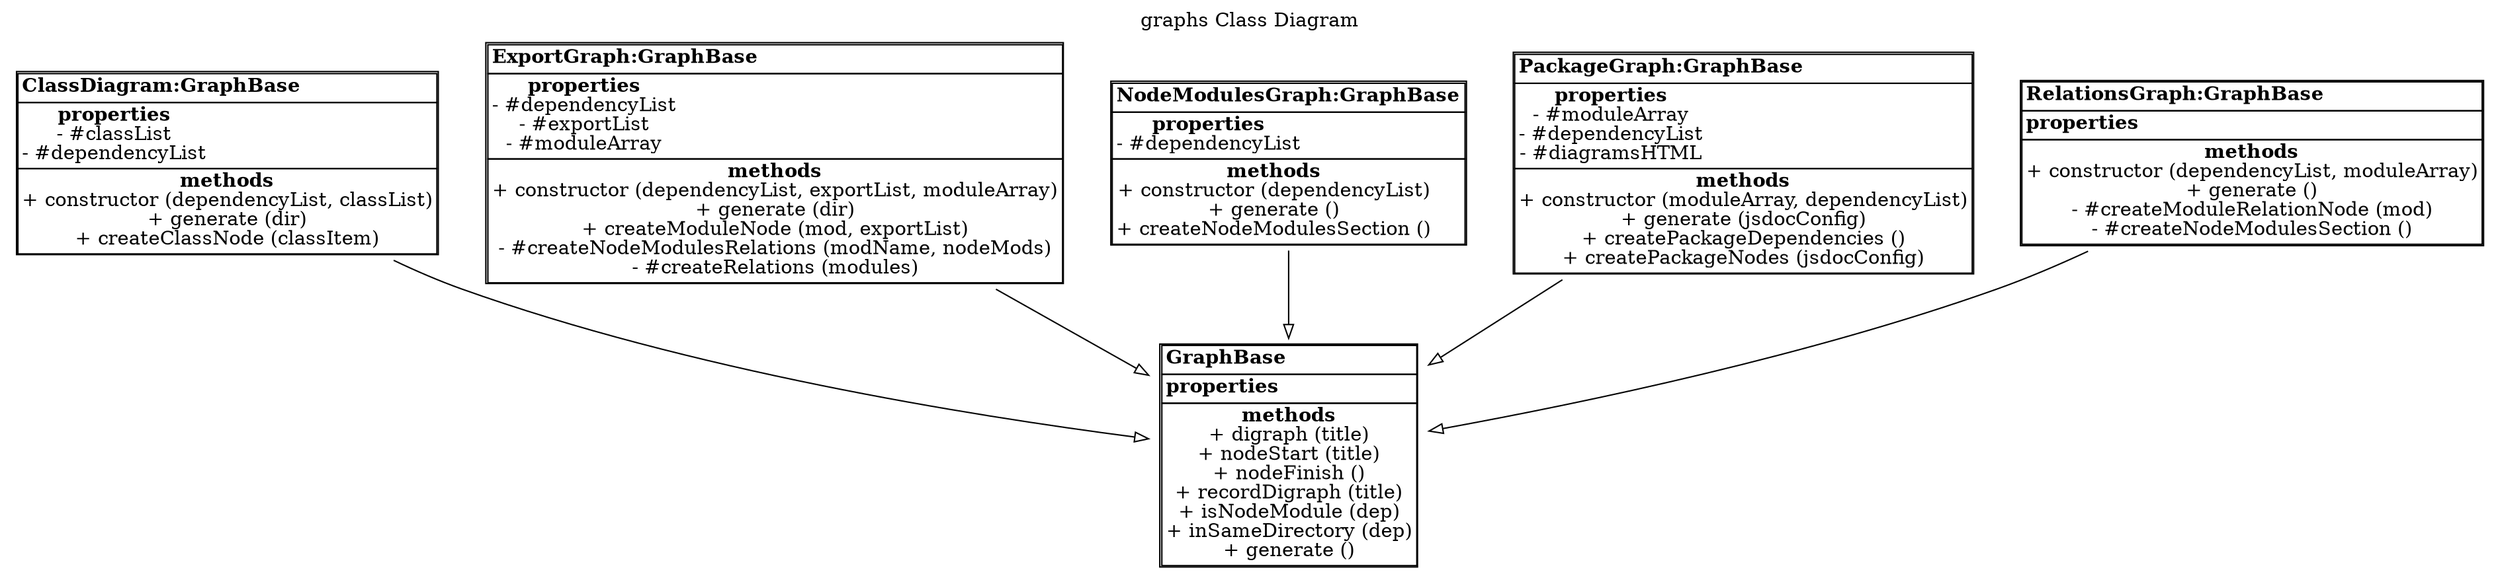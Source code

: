 digraph {label="graphs Class Diagram";
labelloc="t";
"ClassDiagram" [shape = none, label =<<TABLE cellspacing="0" cellborder="1" align="left">
<TR><TD align="left"><B>ClassDiagram:GraphBase</B></TD></TR>
<TR><TD align="left"><B>properties</B><BR/>
- #classList<BR/>
- #dependencyList<BR/>
</TD></TR>
<TR><TD align="left"><B>methods</B><BR/>
+ constructor (dependencyList, classList)<BR/>
+ generate (dir)<BR/>
+ createClassNode (classItem)<BR/>
</TD></TR>
</TABLE>>];
"ClassDiagram"->"GraphBase" [arrowhead=empty];

"ExportGraph" [shape = none, label =<<TABLE cellspacing="0" cellborder="1" align="left">
<TR><TD align="left"><B>ExportGraph:GraphBase</B></TD></TR>
<TR><TD align="left"><B>properties</B><BR/>
- #dependencyList<BR/>
- #exportList<BR/>
- #moduleArray<BR/>
</TD></TR>
<TR><TD align="left"><B>methods</B><BR/>
+ constructor (dependencyList, exportList, moduleArray)<BR/>
+ generate (dir)<BR/>
+ createModuleNode (mod, exportList)<BR/>
- #createNodeModulesRelations (modName, nodeMods)<BR/>
- #createRelations (modules)<BR/>
</TD></TR>
</TABLE>>];
"ExportGraph"->"GraphBase" [arrowhead=empty];

"GraphBase" [shape = none, label =<<TABLE cellspacing="0" cellborder="1" align="left">
<TR><TD align="left"><B>GraphBase</B></TD></TR>
<TR><TD align="left"><B>properties</B><BR/>
</TD></TR>
<TR><TD align="left"><B>methods</B><BR/>
+ digraph (title)<BR/>
+ nodeStart (title)<BR/>
+ nodeFinish ()<BR/>
+ recordDigraph (title)<BR/>
+ isNodeModule (dep)<BR/>
+ inSameDirectory (dep)<BR/>
+ generate ()<BR/>
</TD></TR>
</TABLE>>];

"NodeModulesGraph" [shape = none, label =<<TABLE cellspacing="0" cellborder="1" align="left">
<TR><TD align="left"><B>NodeModulesGraph:GraphBase</B></TD></TR>
<TR><TD align="left"><B>properties</B><BR/>
- #dependencyList<BR/>
</TD></TR>
<TR><TD align="left"><B>methods</B><BR/>
+ constructor (dependencyList)<BR/>
+ generate ()<BR/>
+ createNodeModulesSection ()<BR/>
</TD></TR>
</TABLE>>];
"NodeModulesGraph"->"GraphBase" [arrowhead=empty];

"PackageGraph" [shape = none, label =<<TABLE cellspacing="0" cellborder="1" align="left">
<TR><TD align="left"><B>PackageGraph:GraphBase</B></TD></TR>
<TR><TD align="left"><B>properties</B><BR/>
- #moduleArray<BR/>
- #dependencyList<BR/>
- #diagramsHTML<BR/>
</TD></TR>
<TR><TD align="left"><B>methods</B><BR/>
+ constructor (moduleArray, dependencyList)<BR/>
+ generate (jsdocConfig)<BR/>
+ createPackageDependencies ()<BR/>
+ createPackageNodes (jsdocConfig)<BR/>
</TD></TR>
</TABLE>>];
"PackageGraph"->"GraphBase" [arrowhead=empty];

"RelationsGraph" [shape = none, label =<<TABLE cellspacing="0" cellborder="1" align="left">
<TR><TD align="left"><B>RelationsGraph:GraphBase</B></TD></TR>
<TR><TD align="left"><B>properties</B><BR/>
</TD></TR>
<TR><TD align="left"><B>methods</B><BR/>
+ constructor (dependencyList, moduleArray)<BR/>
+ generate ()<BR/>
- #createModuleRelationNode (mod)<BR/>
- #createNodeModulesSection ()<BR/>
</TD></TR>
</TABLE>>];
"RelationsGraph"->"GraphBase" [arrowhead=empty];

}
